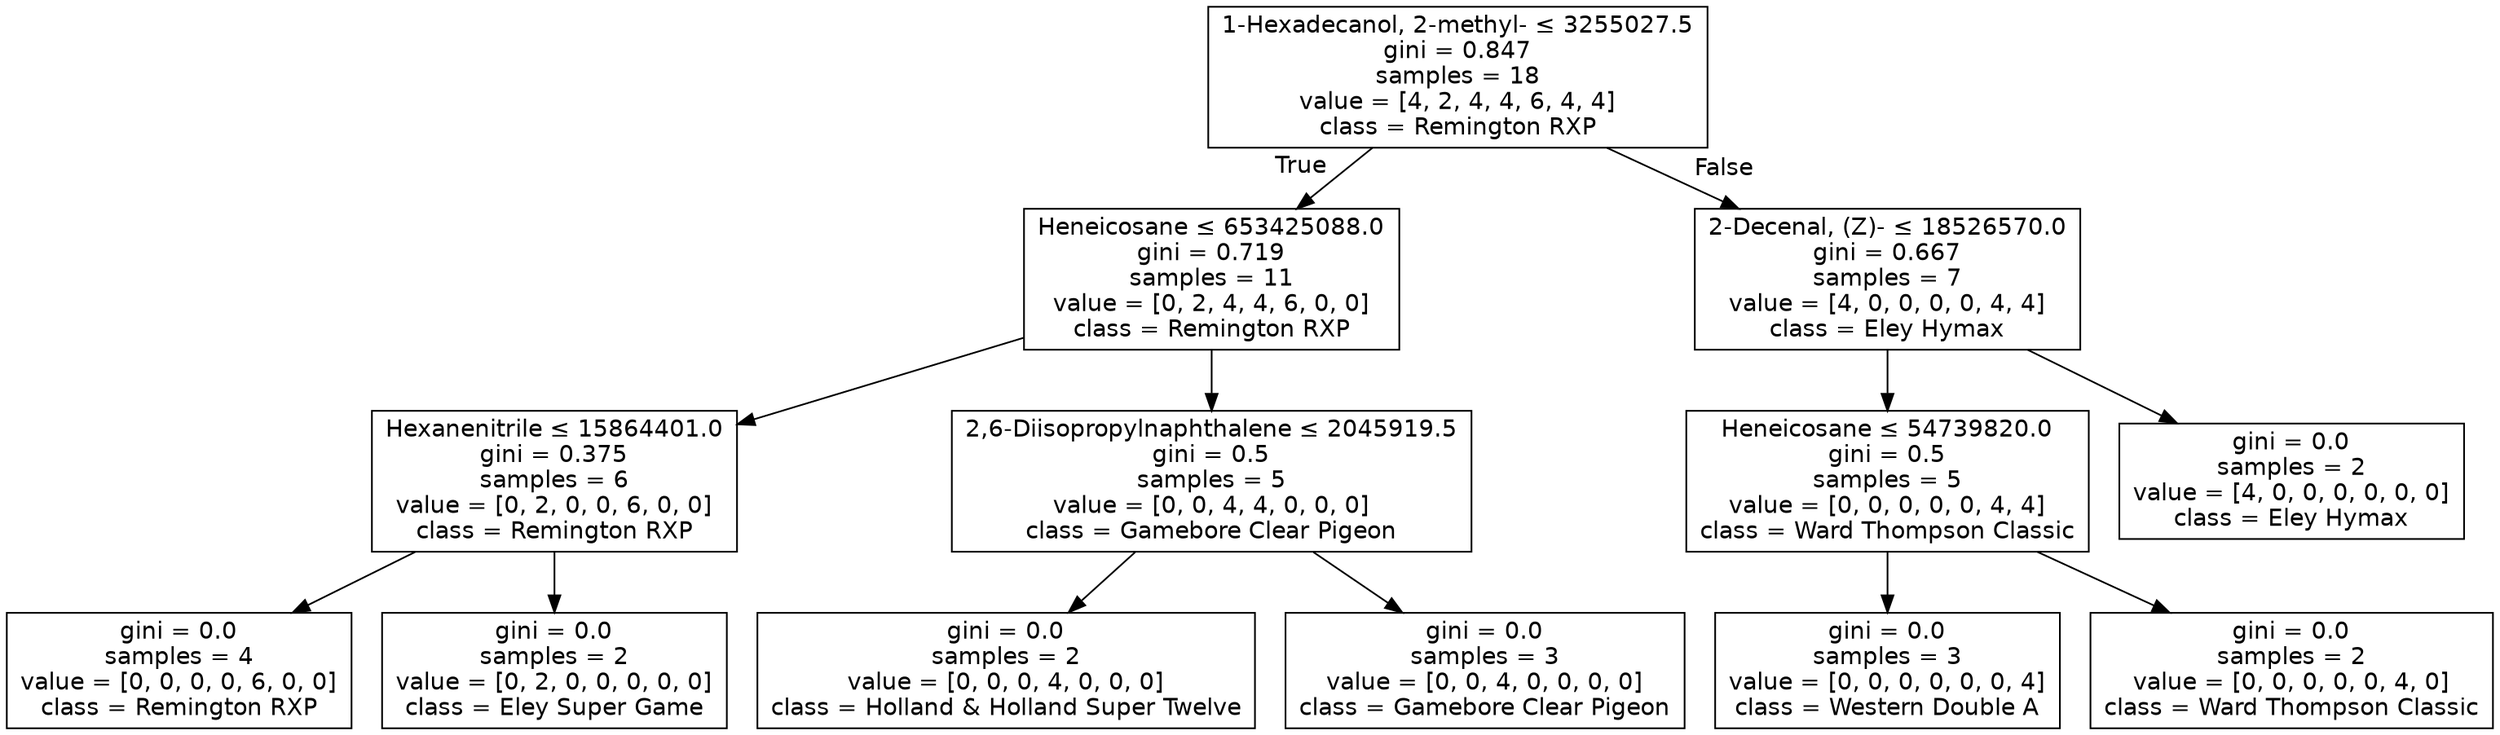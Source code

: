 digraph Tree {
node [shape=box, fontname="helvetica"] ;
edge [fontname="helvetica"] ;
0 [label=<1-Hexadecanol, 2-methyl- &le; 3255027.5<br/>gini = 0.847<br/>samples = 18<br/>value = [4, 2, 4, 4, 6, 4, 4]<br/>class = Remington RXP>] ;
1 [label=<Heneicosane &le; 653425088.0<br/>gini = 0.719<br/>samples = 11<br/>value = [0, 2, 4, 4, 6, 0, 0]<br/>class = Remington RXP>] ;
0 -> 1 [labeldistance=2.5, labelangle=45, headlabel="True"] ;
2 [label=<Hexanenitrile &le; 15864401.0<br/>gini = 0.375<br/>samples = 6<br/>value = [0, 2, 0, 0, 6, 0, 0]<br/>class = Remington RXP>] ;
1 -> 2 ;
3 [label=<gini = 0.0<br/>samples = 4<br/>value = [0, 0, 0, 0, 6, 0, 0]<br/>class = Remington RXP>] ;
2 -> 3 ;
4 [label=<gini = 0.0<br/>samples = 2<br/>value = [0, 2, 0, 0, 0, 0, 0]<br/>class = Eley Super Game>] ;
2 -> 4 ;
5 [label=<2,6-Diisopropylnaphthalene &le; 2045919.5<br/>gini = 0.5<br/>samples = 5<br/>value = [0, 0, 4, 4, 0, 0, 0]<br/>class = Gamebore Clear Pigeon>] ;
1 -> 5 ;
6 [label=<gini = 0.0<br/>samples = 2<br/>value = [0, 0, 0, 4, 0, 0, 0]<br/>class = Holland &amp; Holland Super Twelve>] ;
5 -> 6 ;
7 [label=<gini = 0.0<br/>samples = 3<br/>value = [0, 0, 4, 0, 0, 0, 0]<br/>class = Gamebore Clear Pigeon>] ;
5 -> 7 ;
8 [label=<2-Decenal, (Z)- &le; 18526570.0<br/>gini = 0.667<br/>samples = 7<br/>value = [4, 0, 0, 0, 0, 4, 4]<br/>class = Eley Hymax>] ;
0 -> 8 [labeldistance=2.5, labelangle=-45, headlabel="False"] ;
9 [label=<Heneicosane &le; 54739820.0<br/>gini = 0.5<br/>samples = 5<br/>value = [0, 0, 0, 0, 0, 4, 4]<br/>class = Ward Thompson Classic>] ;
8 -> 9 ;
10 [label=<gini = 0.0<br/>samples = 3<br/>value = [0, 0, 0, 0, 0, 0, 4]<br/>class = Western Double A>] ;
9 -> 10 ;
11 [label=<gini = 0.0<br/>samples = 2<br/>value = [0, 0, 0, 0, 0, 4, 0]<br/>class = Ward Thompson Classic>] ;
9 -> 11 ;
12 [label=<gini = 0.0<br/>samples = 2<br/>value = [4, 0, 0, 0, 0, 0, 0]<br/>class = Eley Hymax>] ;
8 -> 12 ;
}
